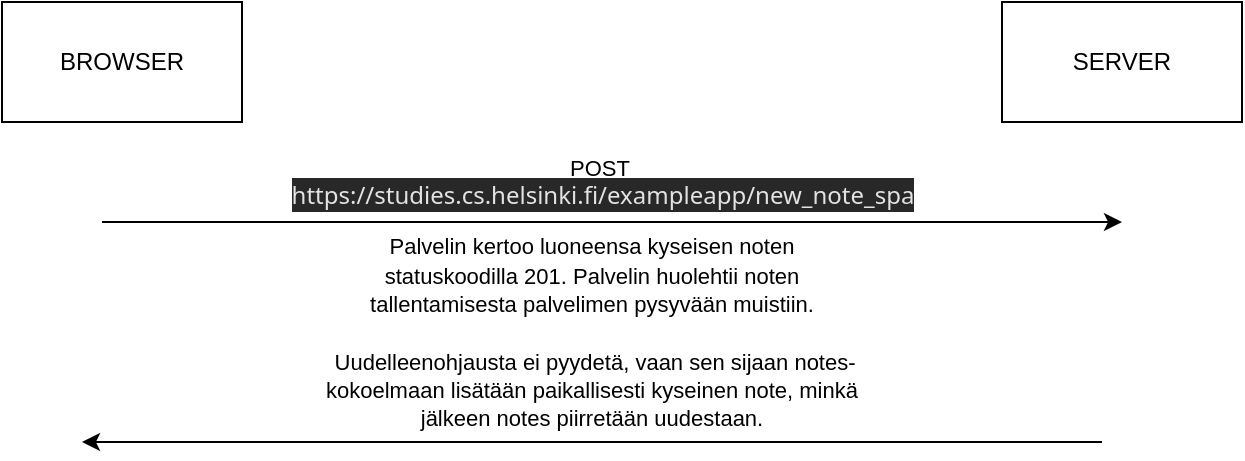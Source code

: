 <mxfile version="27.2.0">
  <diagram name="Page-1" id="V6AmxuJwzJKM5c6ZlT9t">
    <mxGraphModel dx="1426" dy="777" grid="1" gridSize="10" guides="1" tooltips="1" connect="1" arrows="1" fold="1" page="1" pageScale="1" pageWidth="850" pageHeight="1100" math="0" shadow="0">
      <root>
        <mxCell id="0" />
        <mxCell id="1" parent="0" />
        <mxCell id="9WVWMzASMLNCSFhdIcP3-16" value="BROWSER" style="rounded=0;whiteSpace=wrap;html=1;" vertex="1" parent="1">
          <mxGeometry x="320" y="260" width="120" height="60" as="geometry" />
        </mxCell>
        <mxCell id="9WVWMzASMLNCSFhdIcP3-17" value="SERVER" style="rounded=0;whiteSpace=wrap;html=1;" vertex="1" parent="1">
          <mxGeometry x="820" y="260" width="120" height="60" as="geometry" />
        </mxCell>
        <mxCell id="9WVWMzASMLNCSFhdIcP3-18" value="POST&amp;nbsp;&lt;div&gt;&lt;span style=&quot;color: rgb(227, 227, 227); font-family: system-ui, sans-serif; font-size: 12px; text-align: start; text-wrap-mode: wrap; background-color: rgb(40, 40, 40);&quot;&gt;https://studies.cs.helsinki.fi/exampleapp/new_note_spa&lt;/span&gt;&lt;/div&gt;" style="endArrow=classic;html=1;rounded=0;" edge="1" parent="1">
          <mxGeometry x="-0.02" y="20" width="50" height="50" relative="1" as="geometry">
            <mxPoint x="370" y="370" as="sourcePoint" />
            <mxPoint x="880" y="370" as="targetPoint" />
            <mxPoint as="offset" />
          </mxGeometry>
        </mxCell>
        <mxCell id="9WVWMzASMLNCSFhdIcP3-20" value="&lt;font style=&quot;font-size: 11px;&quot;&gt;Palvelin kertoo luoneensa kyseisen noten statuskoodilla 201. Palvelin huolehtii noten tallentamisesta palvelimen pysyvään muistiin.&lt;br&gt;&lt;br&gt;&amp;nbsp;Uudelleenohjausta ei pyydetä, vaan sen sijaan notes-kokoelmaan lisätään paikallisesti kyseinen note, minkä jälkeen notes piirretään uudestaan.&lt;/font&gt;" style="text;html=1;align=center;verticalAlign=middle;whiteSpace=wrap;rounded=0;" vertex="1" parent="1">
          <mxGeometry x="480" y="380" width="270" height="90" as="geometry" />
        </mxCell>
        <mxCell id="9WVWMzASMLNCSFhdIcP3-24" value="" style="endArrow=classic;html=1;rounded=0;" edge="1" parent="1">
          <mxGeometry width="50" height="50" relative="1" as="geometry">
            <mxPoint x="870" y="480" as="sourcePoint" />
            <mxPoint x="360" y="480" as="targetPoint" />
          </mxGeometry>
        </mxCell>
      </root>
    </mxGraphModel>
  </diagram>
</mxfile>
